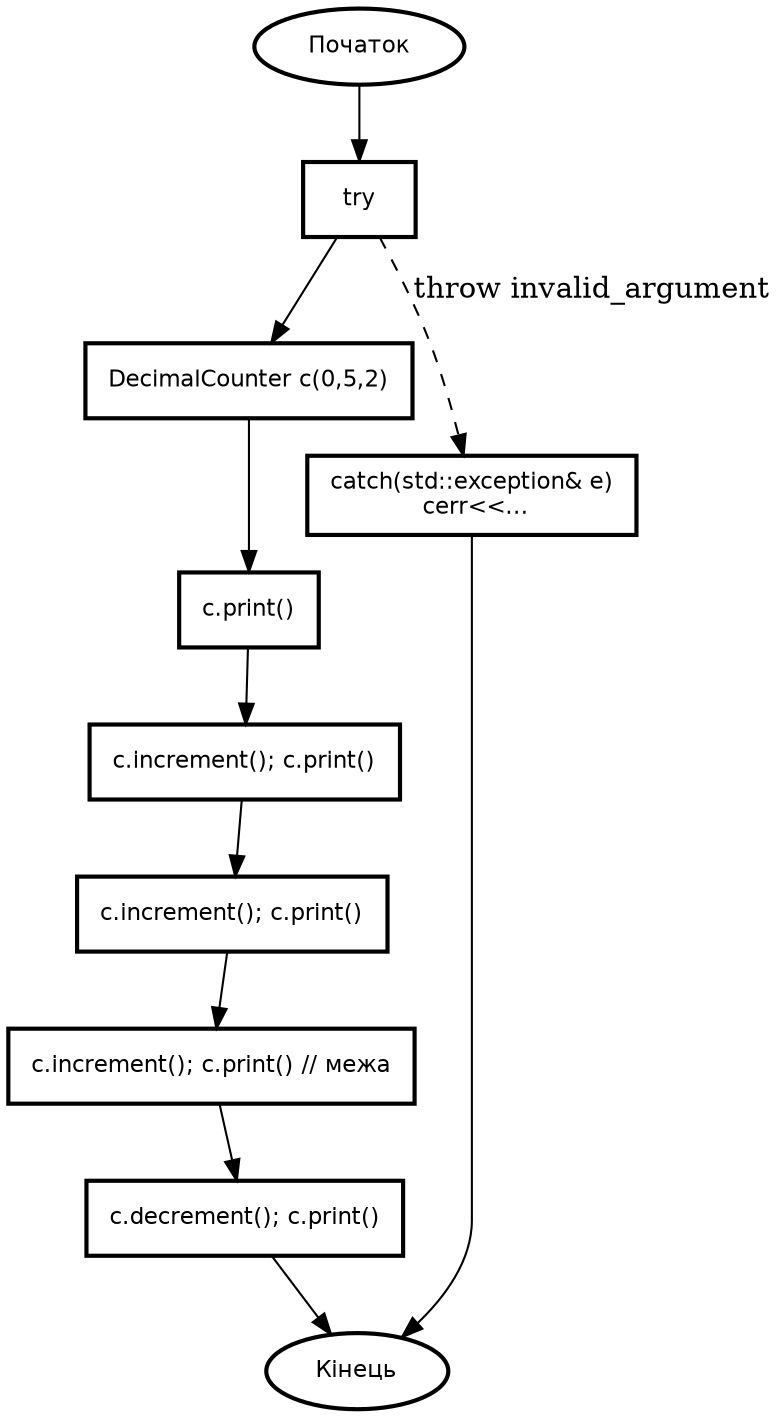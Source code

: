 // decimalCounter.dot
digraph decimalCounter {
    rankdir=TB;
    node [shape=box, style="solid,bold", fontname="DejaVu Sans", fontsize=11, margin="0.15,0.1"];

    // decimalCounter()
    dc_start [shape=oval, label="Початок"];
    dc_try   [label="try"];
    dc_ctor  [label="DecimalCounter c(0,5,2)"];
    dc_print0 [label="c.print()"];
    dc_inc1  [label="c.increment(); c.print()"];
    dc_inc2  [label="c.increment(); c.print()"];
    dc_inc3  [label="c.increment(); c.print() // межа"];
    dc_dec1  [label="c.decrement(); c.print()"];
    dc_catch [label="catch(std::exception& e)\n cerr<<..."];
    dc_end   [shape=oval, label="Кінець"];

    dc_start -> dc_try -> dc_ctor -> dc_print0 -> dc_inc1 -> dc_inc2 -> dc_inc3 -> dc_dec1 -> dc_end;
    dc_try -> dc_catch [style=dashed, label="throw invalid_argument"];
    dc_catch -> dc_end;
}
